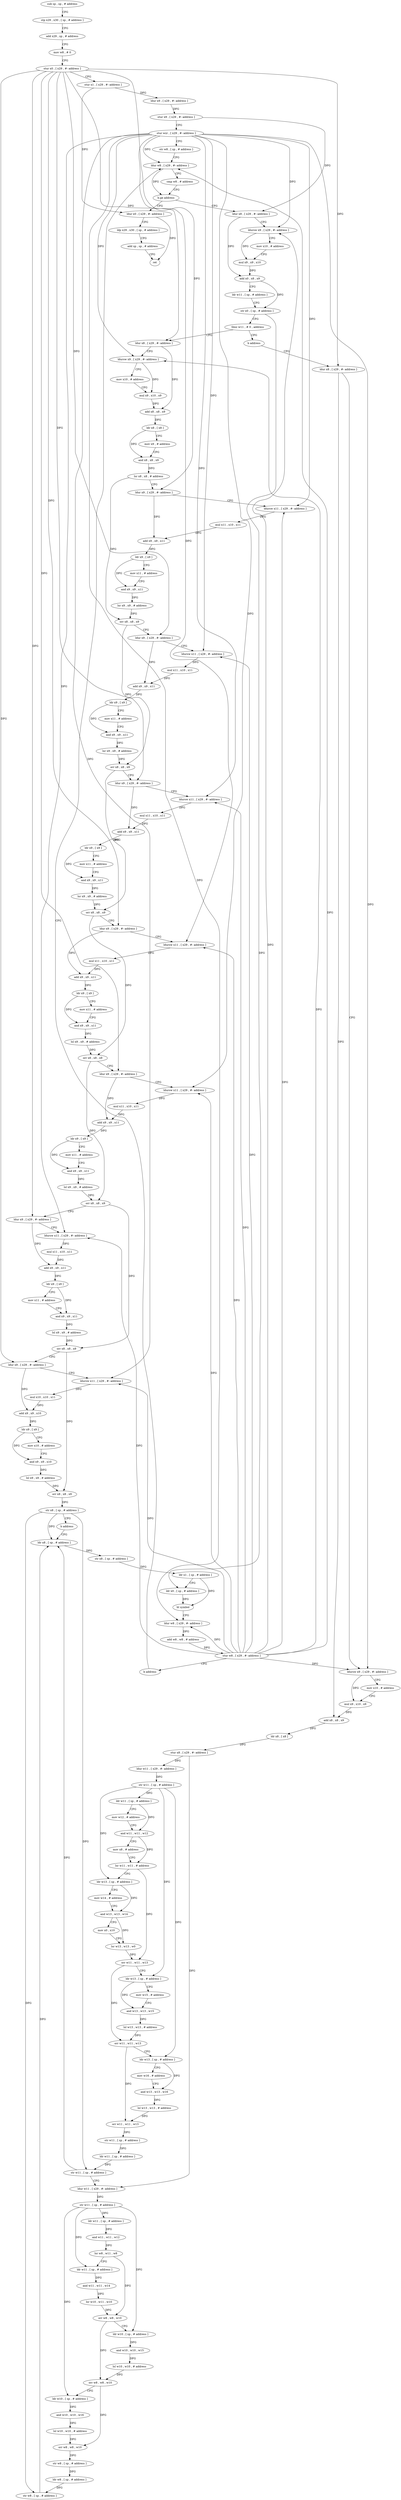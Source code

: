 digraph "func" {
"4298652" [label = "sub sp , sp , # address" ]
"4298656" [label = "stp x29 , x30 , [ sp , # address ]" ]
"4298660" [label = "add x29 , sp , # address" ]
"4298664" [label = "mov w8 , # 0" ]
"4298668" [label = "stur x0 , [ x29 , #- address ]" ]
"4298672" [label = "stur x1 , [ x29 , #- address ]" ]
"4298676" [label = "ldur x9 , [ x29 , #- address ]" ]
"4298680" [label = "stur x9 , [ x29 , #- address ]" ]
"4298684" [label = "stur wzr , [ x29 , #- address ]" ]
"4298688" [label = "str w8 , [ sp , # address ]" ]
"4298692" [label = "ldur w8 , [ x29 , #- address ]" ]
"4299284" [label = "ldur x0 , [ x29 , #- address ]" ]
"4299288" [label = "ldp x29 , x30 , [ sp , # address ]" ]
"4299292" [label = "add sp , sp , # address" ]
"4299296" [label = "ret" ]
"4298704" [label = "ldur x8 , [ x29 , #- address ]" ]
"4298708" [label = "ldursw x9 , [ x29 , #- address ]" ]
"4298712" [label = "mov x10 , # address" ]
"4298716" [label = "mul x9 , x9 , x10" ]
"4298720" [label = "add x0 , x8 , x9" ]
"4298724" [label = "ldr w11 , [ sp , # address ]" ]
"4298728" [label = "str x0 , [ sp , # address ]" ]
"4298732" [label = "tbnz w11 , # 0 , address" ]
"4298740" [label = "ldur x8 , [ x29 , #- address ]" ]
"4298736" [label = "b address" ]
"4298744" [label = "ldursw x9 , [ x29 , #- address ]" ]
"4298748" [label = "mov x10 , # address" ]
"4298752" [label = "mul x9 , x10 , x9" ]
"4298756" [label = "add x8 , x8 , x9" ]
"4298760" [label = "ldr x8 , [ x8 ]" ]
"4298764" [label = "mov x9 , # address" ]
"4298768" [label = "and x8 , x8 , x9" ]
"4298772" [label = "lsr x8 , x8 , # address" ]
"4298776" [label = "ldur x9 , [ x29 , #- address ]" ]
"4298780" [label = "ldursw x11 , [ x29 , #- address ]" ]
"4298784" [label = "mul x11 , x10 , x11" ]
"4298788" [label = "add x9 , x9 , x11" ]
"4298792" [label = "ldr x9 , [ x9 ]" ]
"4298796" [label = "mov x11 , # address" ]
"4298800" [label = "and x9 , x9 , x11" ]
"4298804" [label = "lsr x9 , x9 , # address" ]
"4298808" [label = "orr x8 , x8 , x9" ]
"4298812" [label = "ldur x9 , [ x29 , #- address ]" ]
"4298816" [label = "ldursw x11 , [ x29 , #- address ]" ]
"4298820" [label = "mul x11 , x10 , x11" ]
"4298824" [label = "add x9 , x9 , x11" ]
"4298828" [label = "ldr x9 , [ x9 ]" ]
"4298832" [label = "mov x11 , # address" ]
"4298836" [label = "and x9 , x9 , x11" ]
"4298840" [label = "lsr x9 , x9 , # address" ]
"4298844" [label = "orr x8 , x8 , x9" ]
"4298848" [label = "ldur x9 , [ x29 , #- address ]" ]
"4298852" [label = "ldursw x11 , [ x29 , #- address ]" ]
"4298856" [label = "mul x11 , x10 , x11" ]
"4298860" [label = "add x9 , x9 , x11" ]
"4298864" [label = "ldr x9 , [ x9 ]" ]
"4298868" [label = "mov x11 , # address" ]
"4298872" [label = "and x9 , x9 , x11" ]
"4298876" [label = "lsr x9 , x9 , # address" ]
"4298880" [label = "orr x8 , x8 , x9" ]
"4298884" [label = "ldur x9 , [ x29 , #- address ]" ]
"4298888" [label = "ldursw x11 , [ x29 , #- address ]" ]
"4298892" [label = "mul x11 , x10 , x11" ]
"4298896" [label = "add x9 , x9 , x11" ]
"4298900" [label = "ldr x9 , [ x9 ]" ]
"4298904" [label = "mov x11 , # address" ]
"4298908" [label = "and x9 , x9 , x11" ]
"4298912" [label = "lsl x9 , x9 , # address" ]
"4298916" [label = "orr x8 , x8 , x9" ]
"4298920" [label = "ldur x9 , [ x29 , #- address ]" ]
"4298924" [label = "ldursw x11 , [ x29 , #- address ]" ]
"4298928" [label = "mul x11 , x10 , x11" ]
"4298932" [label = "add x9 , x9 , x11" ]
"4298936" [label = "ldr x9 , [ x9 ]" ]
"4298940" [label = "mov x11 , # address" ]
"4298944" [label = "and x9 , x9 , x11" ]
"4298948" [label = "lsl x9 , x9 , # address" ]
"4298952" [label = "orr x8 , x8 , x9" ]
"4298956" [label = "ldur x9 , [ x29 , #- address ]" ]
"4298960" [label = "ldursw x11 , [ x29 , #- address ]" ]
"4298964" [label = "mul x11 , x10 , x11" ]
"4298968" [label = "add x9 , x9 , x11" ]
"4298972" [label = "ldr x9 , [ x9 ]" ]
"4298976" [label = "mov x11 , # address" ]
"4298980" [label = "and x9 , x9 , x11" ]
"4298984" [label = "lsl x9 , x9 , # address" ]
"4298988" [label = "orr x8 , x8 , x9" ]
"4298992" [label = "ldur x9 , [ x29 , #- address ]" ]
"4298996" [label = "ldursw x11 , [ x29 , #- address ]" ]
"4299000" [label = "mul x10 , x10 , x11" ]
"4299004" [label = "add x9 , x9 , x10" ]
"4299008" [label = "ldr x9 , [ x9 ]" ]
"4299012" [label = "mov x10 , # address" ]
"4299016" [label = "and x9 , x9 , x10" ]
"4299020" [label = "lsl x9 , x9 , # address" ]
"4299024" [label = "orr x8 , x8 , x9" ]
"4299028" [label = "str x8 , [ sp , # address ]" ]
"4299032" [label = "b address" ]
"4299248" [label = "ldr x8 , [ sp , # address ]" ]
"4299036" [label = "ldur x8 , [ x29 , #- address ]" ]
"4299252" [label = "str x8 , [ sp , # address ]" ]
"4299256" [label = "ldr x1 , [ sp , # address ]" ]
"4299260" [label = "ldr x0 , [ sp , # address ]" ]
"4299264" [label = "bl symbol" ]
"4299268" [label = "ldur w8 , [ x29 , #- address ]" ]
"4299272" [label = "add w8 , w8 , # address" ]
"4299276" [label = "stur w8 , [ x29 , #- address ]" ]
"4299280" [label = "b address" ]
"4299040" [label = "ldursw x9 , [ x29 , #- address ]" ]
"4299044" [label = "mov x10 , # address" ]
"4299048" [label = "mul x9 , x10 , x9" ]
"4299052" [label = "add x8 , x8 , x9" ]
"4299056" [label = "ldr x8 , [ x8 ]" ]
"4299060" [label = "stur x8 , [ x29 , #- address ]" ]
"4299064" [label = "ldur w11 , [ x29 , #- address ]" ]
"4299068" [label = "str w11 , [ sp , # address ]" ]
"4299072" [label = "ldr w11 , [ sp , # address ]" ]
"4299076" [label = "mov w12 , # address" ]
"4299080" [label = "and w11 , w11 , w12" ]
"4299084" [label = "mov x8 , # address" ]
"4299088" [label = "lsr w11 , w11 , # address" ]
"4299092" [label = "ldr w13 , [ sp , # address ]" ]
"4299096" [label = "mov w14 , # address" ]
"4299100" [label = "and w13 , w13 , w14" ]
"4299104" [label = "mov x0 , x10" ]
"4299108" [label = "lsr w13 , w13 , w0" ]
"4299112" [label = "orr w11 , w11 , w13" ]
"4299116" [label = "ldr w13 , [ sp , # address ]" ]
"4299120" [label = "mov w15 , # address" ]
"4299124" [label = "and w13 , w13 , w15" ]
"4299128" [label = "lsl w13 , w13 , # address" ]
"4299132" [label = "orr w11 , w11 , w13" ]
"4299136" [label = "ldr w13 , [ sp , # address ]" ]
"4299140" [label = "mov w16 , # address" ]
"4299144" [label = "and w13 , w13 , w16" ]
"4299148" [label = "lsl w13 , w13 , # address" ]
"4299152" [label = "orr w11 , w11 , w13" ]
"4299156" [label = "str w11 , [ sp , # address ]" ]
"4299160" [label = "ldr w11 , [ sp , # address ]" ]
"4299164" [label = "str w11 , [ sp , # address ]" ]
"4299168" [label = "ldur w11 , [ x29 , #- address ]" ]
"4299172" [label = "str w11 , [ sp , # address ]" ]
"4299176" [label = "ldr w11 , [ sp , # address ]" ]
"4299180" [label = "and w11 , w11 , w12" ]
"4299184" [label = "lsr w8 , w11 , w8" ]
"4299188" [label = "ldr w11 , [ sp , # address ]" ]
"4299192" [label = "and w11 , w11 , w14" ]
"4299196" [label = "lsr w10 , w11 , w10" ]
"4299200" [label = "orr w8 , w8 , w10" ]
"4299204" [label = "ldr w10 , [ sp , # address ]" ]
"4299208" [label = "and w10 , w10 , w15" ]
"4299212" [label = "lsl w10 , w10 , # address" ]
"4299216" [label = "orr w8 , w8 , w10" ]
"4299220" [label = "ldr w10 , [ sp , # address ]" ]
"4299224" [label = "and w10 , w10 , w16" ]
"4299228" [label = "lsl w10 , w10 , # address" ]
"4299232" [label = "orr w8 , w8 , w10" ]
"4299236" [label = "str w8 , [ sp , # address ]" ]
"4299240" [label = "ldr w8 , [ sp , # address ]" ]
"4299244" [label = "str w8 , [ sp , # address ]" ]
"4298696" [label = "cmp w8 , # address" ]
"4298700" [label = "b.ge address" ]
"4298652" -> "4298656" [ label = "CFG" ]
"4298656" -> "4298660" [ label = "CFG" ]
"4298660" -> "4298664" [ label = "CFG" ]
"4298664" -> "4298668" [ label = "CFG" ]
"4298668" -> "4298672" [ label = "CFG" ]
"4298668" -> "4298740" [ label = "DFG" ]
"4298668" -> "4298776" [ label = "DFG" ]
"4298668" -> "4298812" [ label = "DFG" ]
"4298668" -> "4298848" [ label = "DFG" ]
"4298668" -> "4298884" [ label = "DFG" ]
"4298668" -> "4298920" [ label = "DFG" ]
"4298668" -> "4298956" [ label = "DFG" ]
"4298668" -> "4298992" [ label = "DFG" ]
"4298668" -> "4299036" [ label = "DFG" ]
"4298672" -> "4298676" [ label = "DFG" ]
"4298672" -> "4299284" [ label = "DFG" ]
"4298676" -> "4298680" [ label = "DFG" ]
"4298680" -> "4298684" [ label = "CFG" ]
"4298680" -> "4298704" [ label = "DFG" ]
"4298684" -> "4298688" [ label = "CFG" ]
"4298684" -> "4298692" [ label = "DFG" ]
"4298684" -> "4298708" [ label = "DFG" ]
"4298684" -> "4298744" [ label = "DFG" ]
"4298684" -> "4298780" [ label = "DFG" ]
"4298684" -> "4298816" [ label = "DFG" ]
"4298684" -> "4298852" [ label = "DFG" ]
"4298684" -> "4298888" [ label = "DFG" ]
"4298684" -> "4298924" [ label = "DFG" ]
"4298684" -> "4298960" [ label = "DFG" ]
"4298684" -> "4298996" [ label = "DFG" ]
"4298684" -> "4299268" [ label = "DFG" ]
"4298684" -> "4299040" [ label = "DFG" ]
"4298688" -> "4298692" [ label = "CFG" ]
"4298692" -> "4298696" [ label = "CFG" ]
"4298692" -> "4298700" [ label = "DFG" ]
"4299284" -> "4299288" [ label = "CFG" ]
"4299284" -> "4299296" [ label = "DFG" ]
"4299288" -> "4299292" [ label = "CFG" ]
"4299292" -> "4299296" [ label = "CFG" ]
"4298704" -> "4298708" [ label = "CFG" ]
"4298704" -> "4298720" [ label = "DFG" ]
"4298708" -> "4298712" [ label = "CFG" ]
"4298708" -> "4298716" [ label = "DFG" ]
"4298712" -> "4298716" [ label = "CFG" ]
"4298716" -> "4298720" [ label = "DFG" ]
"4298720" -> "4298724" [ label = "CFG" ]
"4298720" -> "4298728" [ label = "DFG" ]
"4298724" -> "4298728" [ label = "CFG" ]
"4298728" -> "4298732" [ label = "CFG" ]
"4298728" -> "4299260" [ label = "DFG" ]
"4298732" -> "4298740" [ label = "CFG" ]
"4298732" -> "4298736" [ label = "CFG" ]
"4298740" -> "4298744" [ label = "CFG" ]
"4298740" -> "4298756" [ label = "DFG" ]
"4298736" -> "4299036" [ label = "CFG" ]
"4298744" -> "4298748" [ label = "CFG" ]
"4298744" -> "4298752" [ label = "DFG" ]
"4298748" -> "4298752" [ label = "CFG" ]
"4298752" -> "4298756" [ label = "DFG" ]
"4298756" -> "4298760" [ label = "DFG" ]
"4298760" -> "4298764" [ label = "CFG" ]
"4298760" -> "4298768" [ label = "DFG" ]
"4298764" -> "4298768" [ label = "CFG" ]
"4298768" -> "4298772" [ label = "DFG" ]
"4298772" -> "4298776" [ label = "CFG" ]
"4298772" -> "4298808" [ label = "DFG" ]
"4298776" -> "4298780" [ label = "CFG" ]
"4298776" -> "4298788" [ label = "DFG" ]
"4298780" -> "4298784" [ label = "DFG" ]
"4298784" -> "4298788" [ label = "DFG" ]
"4298788" -> "4298792" [ label = "DFG" ]
"4298792" -> "4298796" [ label = "CFG" ]
"4298792" -> "4298800" [ label = "DFG" ]
"4298796" -> "4298800" [ label = "CFG" ]
"4298800" -> "4298804" [ label = "DFG" ]
"4298804" -> "4298808" [ label = "DFG" ]
"4298808" -> "4298812" [ label = "CFG" ]
"4298808" -> "4298844" [ label = "DFG" ]
"4298812" -> "4298816" [ label = "CFG" ]
"4298812" -> "4298824" [ label = "DFG" ]
"4298816" -> "4298820" [ label = "DFG" ]
"4298820" -> "4298824" [ label = "DFG" ]
"4298824" -> "4298828" [ label = "DFG" ]
"4298828" -> "4298832" [ label = "CFG" ]
"4298828" -> "4298836" [ label = "DFG" ]
"4298832" -> "4298836" [ label = "CFG" ]
"4298836" -> "4298840" [ label = "DFG" ]
"4298840" -> "4298844" [ label = "DFG" ]
"4298844" -> "4298848" [ label = "CFG" ]
"4298844" -> "4298880" [ label = "DFG" ]
"4298848" -> "4298852" [ label = "CFG" ]
"4298848" -> "4298860" [ label = "DFG" ]
"4298852" -> "4298856" [ label = "DFG" ]
"4298856" -> "4298860" [ label = "DFG" ]
"4298860" -> "4298864" [ label = "DFG" ]
"4298864" -> "4298868" [ label = "CFG" ]
"4298864" -> "4298872" [ label = "DFG" ]
"4298868" -> "4298872" [ label = "CFG" ]
"4298872" -> "4298876" [ label = "DFG" ]
"4298876" -> "4298880" [ label = "DFG" ]
"4298880" -> "4298884" [ label = "CFG" ]
"4298880" -> "4298916" [ label = "DFG" ]
"4298884" -> "4298888" [ label = "CFG" ]
"4298884" -> "4298896" [ label = "DFG" ]
"4298888" -> "4298892" [ label = "DFG" ]
"4298892" -> "4298896" [ label = "DFG" ]
"4298896" -> "4298900" [ label = "DFG" ]
"4298900" -> "4298904" [ label = "CFG" ]
"4298900" -> "4298908" [ label = "DFG" ]
"4298904" -> "4298908" [ label = "CFG" ]
"4298908" -> "4298912" [ label = "DFG" ]
"4298912" -> "4298916" [ label = "DFG" ]
"4298916" -> "4298920" [ label = "CFG" ]
"4298916" -> "4298952" [ label = "DFG" ]
"4298920" -> "4298924" [ label = "CFG" ]
"4298920" -> "4298932" [ label = "DFG" ]
"4298924" -> "4298928" [ label = "DFG" ]
"4298928" -> "4298932" [ label = "DFG" ]
"4298932" -> "4298936" [ label = "DFG" ]
"4298936" -> "4298940" [ label = "CFG" ]
"4298936" -> "4298944" [ label = "DFG" ]
"4298940" -> "4298944" [ label = "CFG" ]
"4298944" -> "4298948" [ label = "DFG" ]
"4298948" -> "4298952" [ label = "DFG" ]
"4298952" -> "4298956" [ label = "CFG" ]
"4298952" -> "4298988" [ label = "DFG" ]
"4298956" -> "4298960" [ label = "CFG" ]
"4298956" -> "4298968" [ label = "DFG" ]
"4298960" -> "4298964" [ label = "DFG" ]
"4298964" -> "4298968" [ label = "DFG" ]
"4298968" -> "4298972" [ label = "DFG" ]
"4298972" -> "4298976" [ label = "CFG" ]
"4298972" -> "4298980" [ label = "DFG" ]
"4298976" -> "4298980" [ label = "CFG" ]
"4298980" -> "4298984" [ label = "DFG" ]
"4298984" -> "4298988" [ label = "DFG" ]
"4298988" -> "4298992" [ label = "CFG" ]
"4298988" -> "4299024" [ label = "DFG" ]
"4298992" -> "4298996" [ label = "CFG" ]
"4298992" -> "4299004" [ label = "DFG" ]
"4298996" -> "4299000" [ label = "DFG" ]
"4299000" -> "4299004" [ label = "DFG" ]
"4299004" -> "4299008" [ label = "DFG" ]
"4299008" -> "4299012" [ label = "CFG" ]
"4299008" -> "4299016" [ label = "DFG" ]
"4299012" -> "4299016" [ label = "CFG" ]
"4299016" -> "4299020" [ label = "DFG" ]
"4299020" -> "4299024" [ label = "DFG" ]
"4299024" -> "4299028" [ label = "DFG" ]
"4299028" -> "4299032" [ label = "CFG" ]
"4299028" -> "4299248" [ label = "DFG" ]
"4299028" -> "4299164" [ label = "DFG" ]
"4299028" -> "4299244" [ label = "DFG" ]
"4299032" -> "4299248" [ label = "CFG" ]
"4299248" -> "4299252" [ label = "DFG" ]
"4299036" -> "4299040" [ label = "CFG" ]
"4299036" -> "4299052" [ label = "DFG" ]
"4299252" -> "4299256" [ label = "DFG" ]
"4299256" -> "4299260" [ label = "CFG" ]
"4299256" -> "4299264" [ label = "DFG" ]
"4299260" -> "4299264" [ label = "DFG" ]
"4299264" -> "4299268" [ label = "CFG" ]
"4299268" -> "4299272" [ label = "DFG" ]
"4299272" -> "4299276" [ label = "DFG" ]
"4299276" -> "4299280" [ label = "CFG" ]
"4299276" -> "4298692" [ label = "DFG" ]
"4299276" -> "4298708" [ label = "DFG" ]
"4299276" -> "4298744" [ label = "DFG" ]
"4299276" -> "4298780" [ label = "DFG" ]
"4299276" -> "4298816" [ label = "DFG" ]
"4299276" -> "4298852" [ label = "DFG" ]
"4299276" -> "4298888" [ label = "DFG" ]
"4299276" -> "4298924" [ label = "DFG" ]
"4299276" -> "4298960" [ label = "DFG" ]
"4299276" -> "4298996" [ label = "DFG" ]
"4299276" -> "4299268" [ label = "DFG" ]
"4299276" -> "4299040" [ label = "DFG" ]
"4299280" -> "4298692" [ label = "CFG" ]
"4299040" -> "4299044" [ label = "CFG" ]
"4299040" -> "4299048" [ label = "DFG" ]
"4299044" -> "4299048" [ label = "CFG" ]
"4299048" -> "4299052" [ label = "DFG" ]
"4299052" -> "4299056" [ label = "DFG" ]
"4299056" -> "4299060" [ label = "DFG" ]
"4299060" -> "4299064" [ label = "DFG" ]
"4299060" -> "4299168" [ label = "DFG" ]
"4299064" -> "4299068" [ label = "DFG" ]
"4299068" -> "4299072" [ label = "DFG" ]
"4299068" -> "4299092" [ label = "DFG" ]
"4299068" -> "4299116" [ label = "DFG" ]
"4299068" -> "4299136" [ label = "DFG" ]
"4299072" -> "4299076" [ label = "CFG" ]
"4299072" -> "4299080" [ label = "DFG" ]
"4299076" -> "4299080" [ label = "CFG" ]
"4299080" -> "4299084" [ label = "CFG" ]
"4299080" -> "4299088" [ label = "DFG" ]
"4299084" -> "4299088" [ label = "CFG" ]
"4299088" -> "4299092" [ label = "CFG" ]
"4299088" -> "4299112" [ label = "DFG" ]
"4299092" -> "4299096" [ label = "CFG" ]
"4299092" -> "4299100" [ label = "DFG" ]
"4299096" -> "4299100" [ label = "CFG" ]
"4299100" -> "4299104" [ label = "CFG" ]
"4299100" -> "4299108" [ label = "DFG" ]
"4299104" -> "4299108" [ label = "CFG" ]
"4299108" -> "4299112" [ label = "DFG" ]
"4299112" -> "4299116" [ label = "CFG" ]
"4299112" -> "4299132" [ label = "DFG" ]
"4299116" -> "4299120" [ label = "CFG" ]
"4299116" -> "4299124" [ label = "DFG" ]
"4299120" -> "4299124" [ label = "CFG" ]
"4299124" -> "4299128" [ label = "DFG" ]
"4299128" -> "4299132" [ label = "DFG" ]
"4299132" -> "4299136" [ label = "CFG" ]
"4299132" -> "4299152" [ label = "DFG" ]
"4299136" -> "4299140" [ label = "CFG" ]
"4299136" -> "4299144" [ label = "DFG" ]
"4299140" -> "4299144" [ label = "CFG" ]
"4299144" -> "4299148" [ label = "DFG" ]
"4299148" -> "4299152" [ label = "DFG" ]
"4299152" -> "4299156" [ label = "DFG" ]
"4299156" -> "4299160" [ label = "DFG" ]
"4299160" -> "4299164" [ label = "DFG" ]
"4299164" -> "4299168" [ label = "CFG" ]
"4299164" -> "4299248" [ label = "DFG" ]
"4299168" -> "4299172" [ label = "DFG" ]
"4299172" -> "4299176" [ label = "DFG" ]
"4299172" -> "4299188" [ label = "DFG" ]
"4299172" -> "4299204" [ label = "DFG" ]
"4299172" -> "4299220" [ label = "DFG" ]
"4299176" -> "4299180" [ label = "DFG" ]
"4299180" -> "4299184" [ label = "DFG" ]
"4299184" -> "4299188" [ label = "CFG" ]
"4299184" -> "4299200" [ label = "DFG" ]
"4299188" -> "4299192" [ label = "DFG" ]
"4299192" -> "4299196" [ label = "DFG" ]
"4299196" -> "4299200" [ label = "DFG" ]
"4299200" -> "4299204" [ label = "CFG" ]
"4299200" -> "4299216" [ label = "DFG" ]
"4299204" -> "4299208" [ label = "DFG" ]
"4299208" -> "4299212" [ label = "DFG" ]
"4299212" -> "4299216" [ label = "DFG" ]
"4299216" -> "4299220" [ label = "CFG" ]
"4299216" -> "4299232" [ label = "DFG" ]
"4299220" -> "4299224" [ label = "DFG" ]
"4299224" -> "4299228" [ label = "DFG" ]
"4299228" -> "4299232" [ label = "DFG" ]
"4299232" -> "4299236" [ label = "DFG" ]
"4299236" -> "4299240" [ label = "DFG" ]
"4299240" -> "4299244" [ label = "DFG" ]
"4299244" -> "4299248" [ label = "DFG" ]
"4298696" -> "4298700" [ label = "CFG" ]
"4298700" -> "4299284" [ label = "CFG" ]
"4298700" -> "4298704" [ label = "CFG" ]
}
